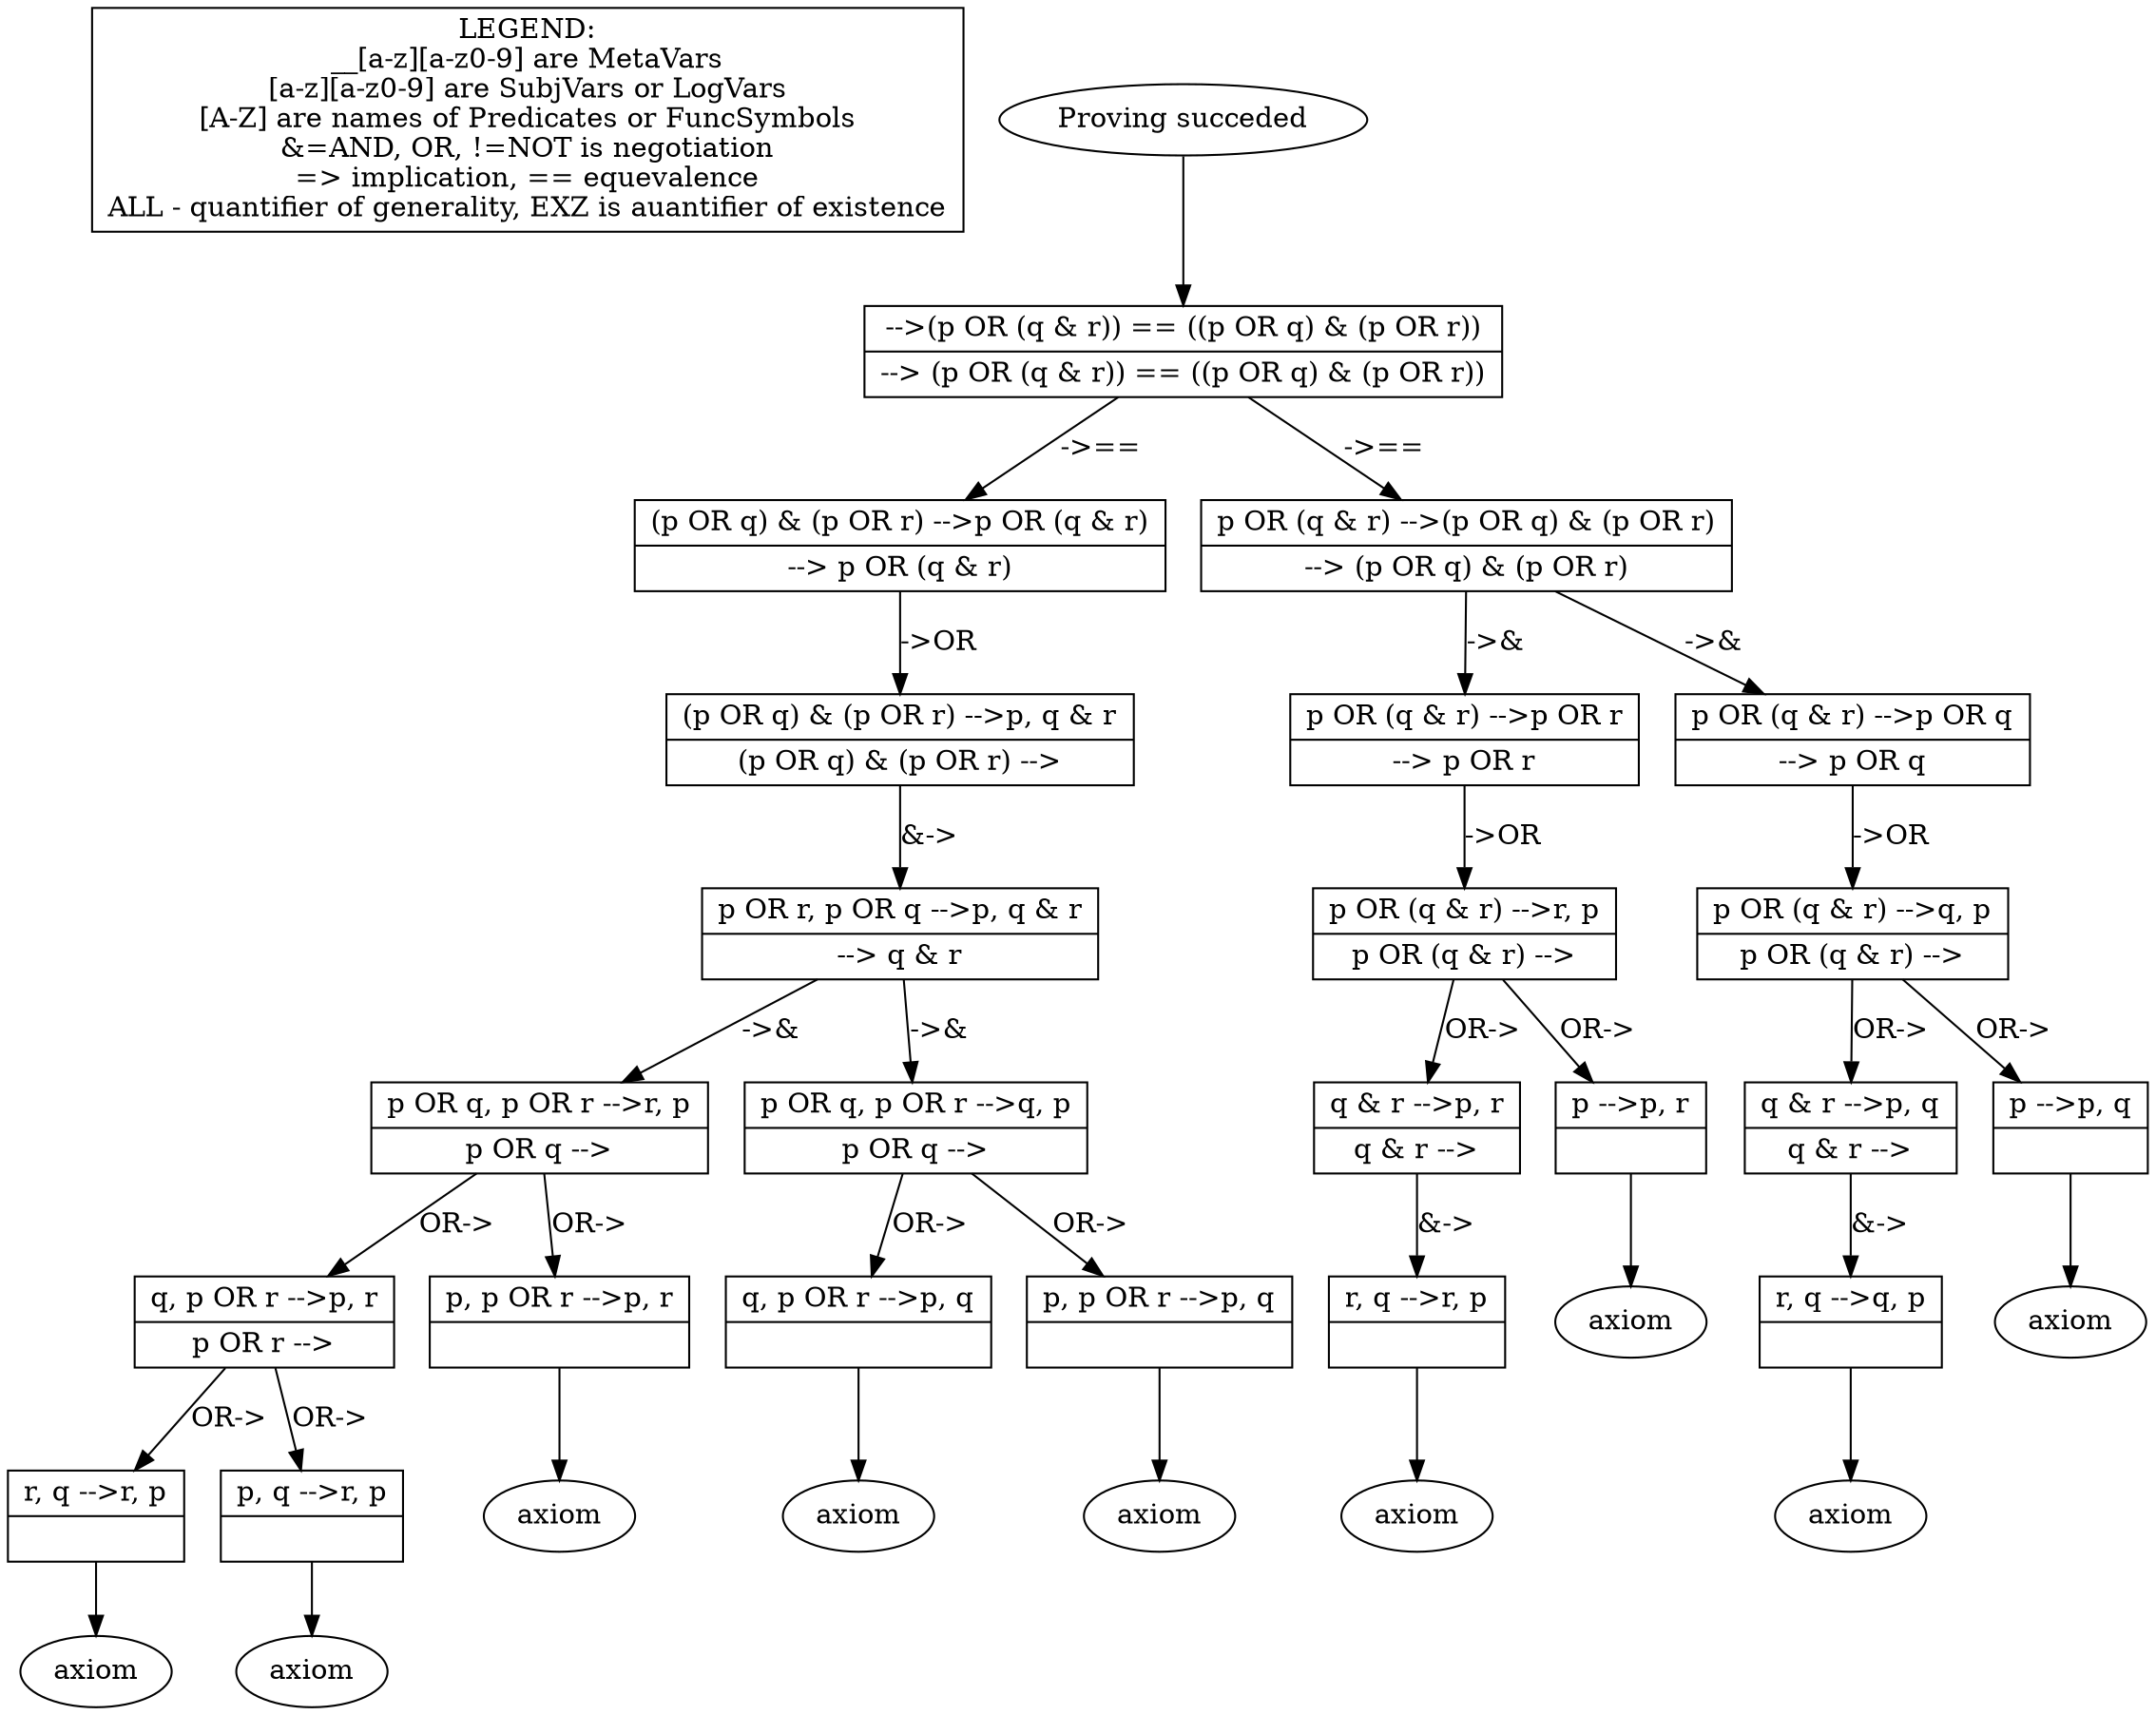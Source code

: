 digraph X {
legend [shape=box,label="LEGEND:\n__[a-z][a-z0-9] are MetaVars\n[a-z][a-z0-9] are SubjVars or LogVars\n[A-Z] are names of Predicates or FuncSymbols\n&=AND, OR, !=NOT is negotiation\n=> implication, == equevalence\nALL - quantifier of generality, EXZ is auantifier of existence"];	32 [label="Proving succeded"]
	32 -> 0
	31 [label="axiom"]
	30 [label="axiom"]
	29 [shape=record,label="{<seq> r, q --\>r, p |<lastfip>  }"];
	29 -> 30 [label=""]
	28 [shape=record,label="{<seq> p, q --\>r, p |<lastfip>  }"];
	28 -> 31 [label=""]
	27 [label="axiom"]
	26 [label="axiom"]
	25 [shape=record,label="{<seq> q, p OR r --\>p, q |<lastfip>  }"];
	25 -> 26 [label=""]
	24 [shape=record,label="{<seq> p, p OR r --\>p, q |<lastfip>  }"];
	24 -> 27 [label=""]
	23 [label="axiom"]
	22 [shape=record,label="{<seq> q, p OR r --\>p, r |<lastfip> p OR r --\> }"];
	22 -> 29 [label="OR->"]
	22 -> 28 [label="OR->"]
	21 [shape=record,label="{<seq> p, p OR r --\>p, r |<lastfip>  }"];
	21 -> 23 [label=""]
	20 [label="axiom"]
	19 [shape=record,label="{<seq> r, q --\>q, p |<lastfip>  }"];
	19 -> 20 [label=""]
	18 [label="axiom"]
	17 [shape=record,label="{<seq> r, q --\>r, p |<lastfip>  }"];
	17 -> 18 [label=""]
	16 [label="axiom"]
	15 [shape=record,label="{<seq> q & r --\>p, r |<lastfip> q & r --\> }"];
	15 -> 17 [label="&->"]
	14 [shape=record,label="{<seq> p --\>p, r |<lastfip>  }"];
	14 -> 16 [label=""]
	13 [label="axiom"]
	12 [shape=record,label="{<seq> q & r --\>p, q |<lastfip> q & r --\> }"];
	12 -> 19 [label="&->"]
	11 [shape=record,label="{<seq> p --\>p, q |<lastfip>  }"];
	11 -> 13 [label=""]
	10 [shape=record,label="{<seq> p OR q, p OR r --\>r, p |<lastfip> p OR q --\> }"];
	10 -> 22 [label="OR->"]
	10 -> 21 [label="OR->"]
	9 [shape=record,label="{<seq> p OR q, p OR r --\>q, p |<lastfip> p OR q --\> }"];
	9 -> 25 [label="OR->"]
	9 -> 24 [label="OR->"]
	8 [shape=record,label="{<seq> p OR r, p OR q --\>p, q & r |<lastfip> --\> q & r }"];
	8 -> 10 [label="->&"]
	8 -> 9 [label="->&"]
	7 [shape=record,label="{<seq> p OR (q & r) --\>q, p |<lastfip> p OR (q & r) --\> }"];
	7 -> 12 [label="OR->"]
	7 -> 11 [label="OR->"]
	6 [shape=record,label="{<seq> p OR (q & r) --\>r, p |<lastfip> p OR (q & r) --\> }"];
	6 -> 15 [label="OR->"]
	6 -> 14 [label="OR->"]
	5 [shape=record,label="{<seq> p OR (q & r) --\>p OR r |<lastfip> --\> p OR r }"];
	5 -> 6 [label="->OR"]
	4 [shape=record,label="{<seq> p OR (q & r) --\>p OR q |<lastfip> --\> p OR q }"];
	4 -> 7 [label="->OR"]
	3 [shape=record,label="{<seq> (p OR q) & (p OR r) --\>p, q & r |<lastfip> (p OR q) & (p OR r) --\> }"];
	3 -> 8 [label="&->"]
	2 [shape=record,label="{<seq> (p OR q) & (p OR r) --\>p OR (q & r) |<lastfip> --\> p OR (q & r) }"];
	2 -> 3 [label="->OR"]
	1 [shape=record,label="{<seq> p OR (q & r) --\>(p OR q) & (p OR r) |<lastfip> --\> (p OR q) & (p OR r) }"];
	1 -> 5 [label="->&"]
	1 -> 4 [label="->&"]
	0 [shape=record,label="{<seq>  --\>(p OR (q & r)) == ((p OR q) & (p OR r)) |<lastfip> --\> (p OR (q & r)) == ((p OR q) & (p OR r)) }"];
	0 -> 2 [label="->=="]
	0 -> 1 [label="->=="]
}
